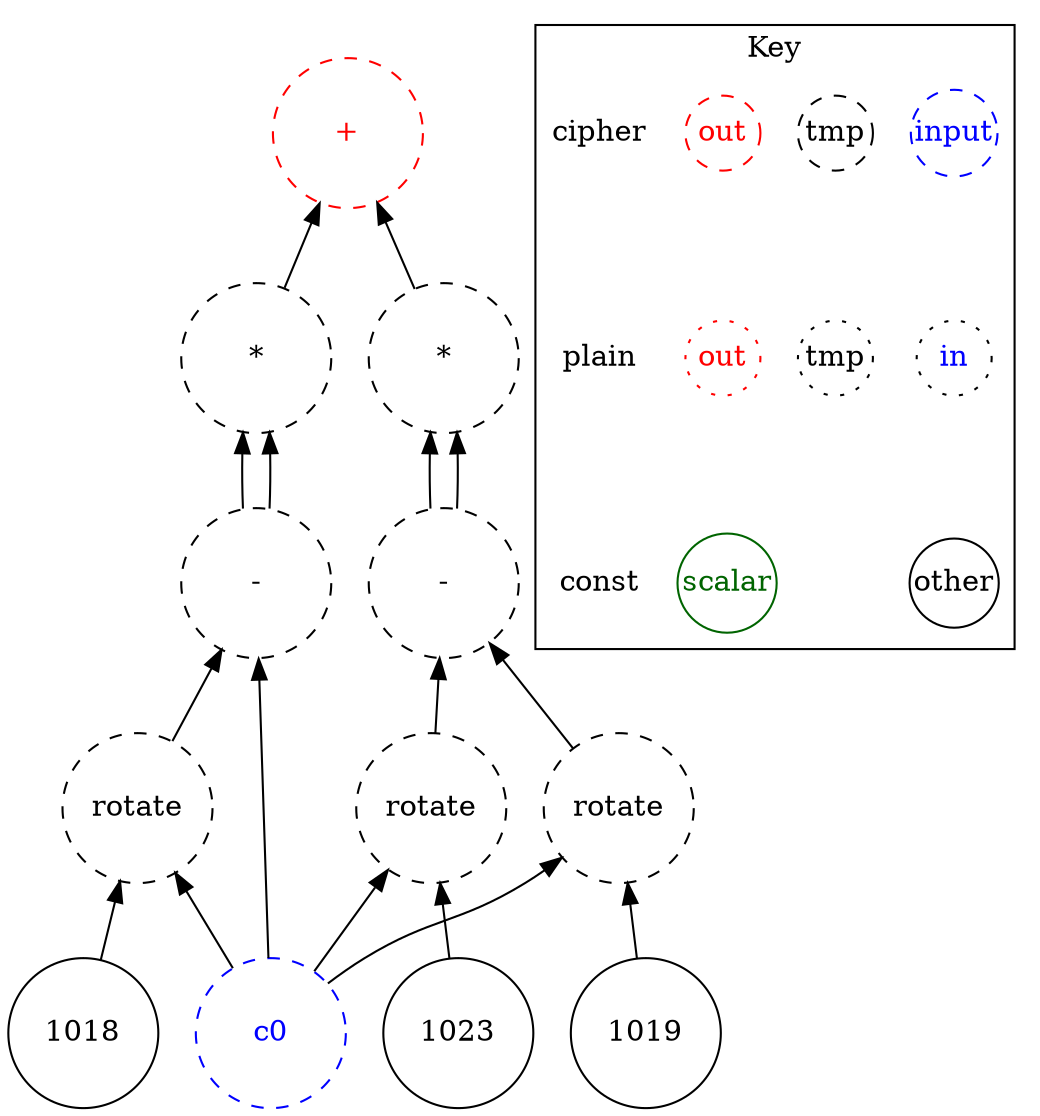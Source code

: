 digraph "roberts_cross" {
node [shape=circle width=1 margin=0]
edge [dir=back]
1018 [label="1018" style=solid]
ciphertext0 [label="c0" style=dashed color=blue fontcolor=blue]
ciphertext5 [label="rotate" style=dashed]
ciphertext5 -> ciphertext0
ciphertext5 -> 1018
ciphertext6 [label="-" style=dashed]
ciphertext6 -> ciphertext0
ciphertext6 -> ciphertext5
ciphertext7 [label="*" style=dashed]
ciphertext7 -> ciphertext6
ciphertext7 -> ciphertext6
1023 [label="1023" style=solid]
ciphertext2 [label="rotate" style=dashed]
ciphertext2 -> ciphertext0
ciphertext2 -> 1023
1019 [label="1019" style=solid]
ciphertext1 [label="rotate" style=dashed]
ciphertext1 -> ciphertext0
ciphertext1 -> 1019
ciphertext3 [label="-" style=dashed]
ciphertext3 -> ciphertext1
ciphertext3 -> ciphertext2
ciphertext4 [label="*" style=dashed]
ciphertext4 -> ciphertext3
ciphertext4 -> ciphertext3
ciphertext8 [label="+" style=dashed color=red fontcolor=red]
ciphertext8 -> ciphertext4
ciphertext8 -> ciphertext7
subgraph cluster_key {
    graph[label="Key"]
    node [width=0.5]
    edge [dir=forward style=invis]
    in_cipher [label=input color=blue fontcolor=blue style=dashed]
    tmp_cipher [label=tmp color=black fontcolor=black style=dashed]
    out_cipher [label=out color=red fontcolor=red style=dashed]
    cipher [shape=plain]

    in_plain [label=in icolor=blue fontcolor=blue style=dotted]
    tmp_plain [label=tmp color=black fontcolor=black style=dotted]
    out_plain [label=out color=red fontcolor=red style=dotted]
    plain [shape=plain]
    
    other [color=black fontcolor=black style=solid]
    scalar [color=darkgreen fontcolor=darkgreen style=solid]
    const[shape=plain]
    
    cipher -> plain
    plain -> const
    out_cipher -> out_plain
    in_cipher -> in_plain
    tmp_cipher -> tmp_plain
    in_plain -> other
    out_plain -> scalar
}
}
